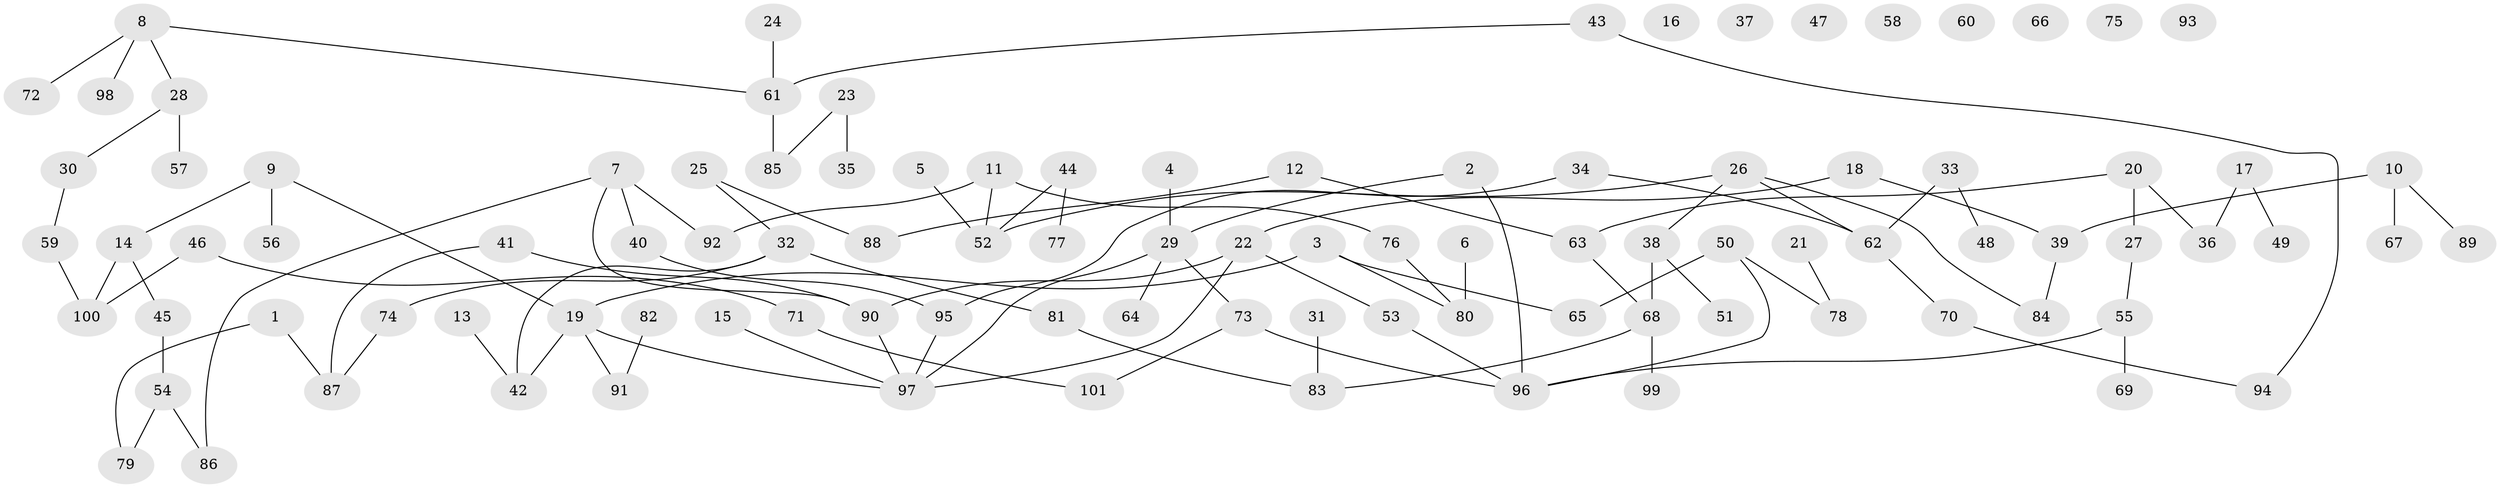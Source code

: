 // Generated by graph-tools (version 1.1) at 2025/00/03/09/25 03:00:50]
// undirected, 101 vertices, 108 edges
graph export_dot {
graph [start="1"]
  node [color=gray90,style=filled];
  1;
  2;
  3;
  4;
  5;
  6;
  7;
  8;
  9;
  10;
  11;
  12;
  13;
  14;
  15;
  16;
  17;
  18;
  19;
  20;
  21;
  22;
  23;
  24;
  25;
  26;
  27;
  28;
  29;
  30;
  31;
  32;
  33;
  34;
  35;
  36;
  37;
  38;
  39;
  40;
  41;
  42;
  43;
  44;
  45;
  46;
  47;
  48;
  49;
  50;
  51;
  52;
  53;
  54;
  55;
  56;
  57;
  58;
  59;
  60;
  61;
  62;
  63;
  64;
  65;
  66;
  67;
  68;
  69;
  70;
  71;
  72;
  73;
  74;
  75;
  76;
  77;
  78;
  79;
  80;
  81;
  82;
  83;
  84;
  85;
  86;
  87;
  88;
  89;
  90;
  91;
  92;
  93;
  94;
  95;
  96;
  97;
  98;
  99;
  100;
  101;
  1 -- 79;
  1 -- 87;
  2 -- 29;
  2 -- 96;
  3 -- 19;
  3 -- 65;
  3 -- 80;
  4 -- 29;
  5 -- 52;
  6 -- 80;
  7 -- 40;
  7 -- 86;
  7 -- 90;
  7 -- 92;
  8 -- 28;
  8 -- 61;
  8 -- 72;
  8 -- 98;
  9 -- 14;
  9 -- 19;
  9 -- 56;
  10 -- 39;
  10 -- 67;
  10 -- 89;
  11 -- 52;
  11 -- 76;
  11 -- 92;
  12 -- 63;
  12 -- 88;
  13 -- 42;
  14 -- 45;
  14 -- 100;
  15 -- 97;
  17 -- 36;
  17 -- 49;
  18 -- 22;
  18 -- 39;
  19 -- 42;
  19 -- 91;
  19 -- 97;
  20 -- 27;
  20 -- 36;
  20 -- 63;
  21 -- 78;
  22 -- 53;
  22 -- 90;
  22 -- 97;
  23 -- 35;
  23 -- 85;
  24 -- 61;
  25 -- 32;
  25 -- 88;
  26 -- 38;
  26 -- 52;
  26 -- 62;
  26 -- 84;
  27 -- 55;
  28 -- 30;
  28 -- 57;
  29 -- 64;
  29 -- 73;
  29 -- 97;
  30 -- 59;
  31 -- 83;
  32 -- 42;
  32 -- 74;
  32 -- 81;
  33 -- 48;
  33 -- 62;
  34 -- 62;
  34 -- 95;
  38 -- 51;
  38 -- 68;
  39 -- 84;
  40 -- 95;
  41 -- 87;
  41 -- 90;
  43 -- 61;
  43 -- 94;
  44 -- 52;
  44 -- 77;
  45 -- 54;
  46 -- 71;
  46 -- 100;
  50 -- 65;
  50 -- 78;
  50 -- 96;
  53 -- 96;
  54 -- 79;
  54 -- 86;
  55 -- 69;
  55 -- 96;
  59 -- 100;
  61 -- 85;
  62 -- 70;
  63 -- 68;
  68 -- 83;
  68 -- 99;
  70 -- 94;
  71 -- 101;
  73 -- 96;
  73 -- 101;
  74 -- 87;
  76 -- 80;
  81 -- 83;
  82 -- 91;
  90 -- 97;
  95 -- 97;
}
